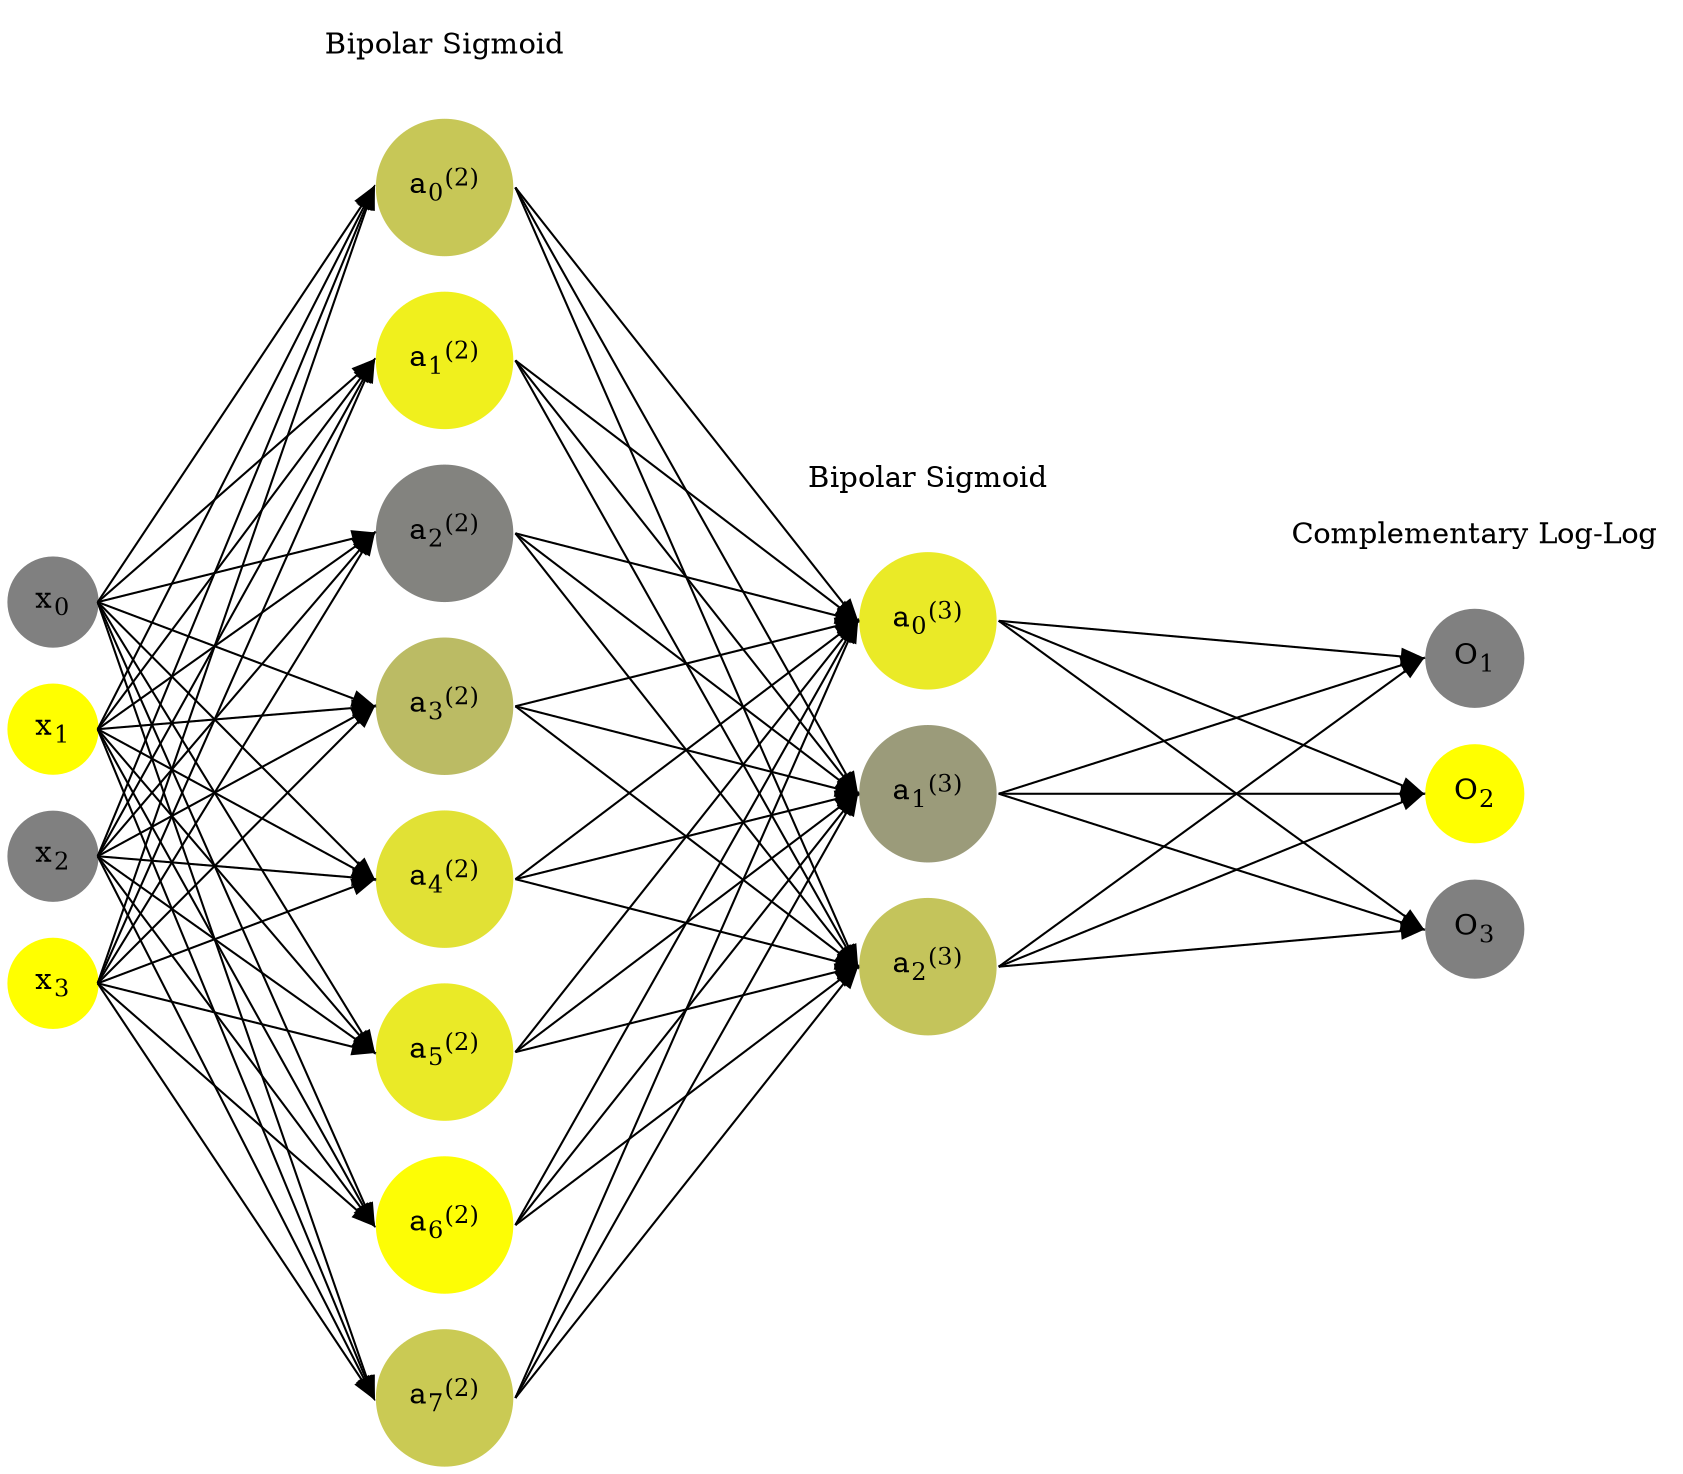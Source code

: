 digraph G {
	rankdir = LR;
	splines=false;
	edge[style=invis];
	ranksep= 1.4;
	{
	node [shape=circle, color="0.1667, 0.0, 0.5", style=filled, fillcolor="0.1667, 0.0, 0.5"];
	x0 [label=<x<sub>0</sub>>];
	}
	{
	node [shape=circle, color="0.1667, 1.0, 1.0", style=filled, fillcolor="0.1667, 1.0, 1.0"];
	x1 [label=<x<sub>1</sub>>];
	}
	{
	node [shape=circle, color="0.1667, 0.0, 0.5", style=filled, fillcolor="0.1667, 0.0, 0.5"];
	x2 [label=<x<sub>2</sub>>];
	}
	{
	node [shape=circle, color="0.1667, 1.0, 1.0", style=filled, fillcolor="0.1667, 1.0, 1.0"];
	x3 [label=<x<sub>3</sub>>];
	}
	{
	node [shape=circle, color="0.1667, 0.561650, 0.780825", style=filled, fillcolor="0.1667, 0.561650, 0.780825"];
	a02 [label=<a<sub>0</sub><sup>(2)</sup>>];
	}
	{
	node [shape=circle, color="0.1667, 0.877462, 0.938731", style=filled, fillcolor="0.1667, 0.877462, 0.938731"];
	a12 [label=<a<sub>1</sub><sup>(2)</sup>>];
	}
	{
	node [shape=circle, color="0.1667, 0.027001, 0.513500", style=filled, fillcolor="0.1667, 0.027001, 0.513500"];
	a22 [label=<a<sub>2</sub><sup>(2)</sup>>];
	}
	{
	node [shape=circle, color="0.1667, 0.465796, 0.732898", style=filled, fillcolor="0.1667, 0.465796, 0.732898"];
	a32 [label=<a<sub>3</sub><sup>(2)</sup>>];
	}
	{
	node [shape=circle, color="0.1667, 0.761139, 0.880570", style=filled, fillcolor="0.1667, 0.761139, 0.880570"];
	a42 [label=<a<sub>4</sub><sup>(2)</sup>>];
	}
	{
	node [shape=circle, color="0.1667, 0.829951, 0.914976", style=filled, fillcolor="0.1667, 0.829951, 0.914976"];
	a52 [label=<a<sub>5</sub><sup>(2)</sup>>];
	}
	{
	node [shape=circle, color="0.1667, 0.978346, 0.989173", style=filled, fillcolor="0.1667, 0.978346, 0.989173"];
	a62 [label=<a<sub>6</sub><sup>(2)</sup>>];
	}
	{
	node [shape=circle, color="0.1667, 0.583451, 0.791725", style=filled, fillcolor="0.1667, 0.583451, 0.791725"];
	a72 [label=<a<sub>7</sub><sup>(2)</sup>>];
	}
	{
	node [shape=circle, color="0.1667, 0.831981, 0.915991", style=filled, fillcolor="0.1667, 0.831981, 0.915991"];
	a03 [label=<a<sub>0</sub><sup>(3)</sup>>];
	}
	{
	node [shape=circle, color="0.1667, 0.211665, 0.605833", style=filled, fillcolor="0.1667, 0.211665, 0.605833"];
	a13 [label=<a<sub>1</sub><sup>(3)</sup>>];
	}
	{
	node [shape=circle, color="0.1667, 0.531526, 0.765763", style=filled, fillcolor="0.1667, 0.531526, 0.765763"];
	a23 [label=<a<sub>2</sub><sup>(3)</sup>>];
	}
	{
	node [shape=circle, color="0.1667, 0.0, 0.5", style=filled, fillcolor="0.1667, 0.0, 0.5"];
	O1 [label=<O<sub>1</sub>>];
	}
	{
	node [shape=circle, color="0.1667, 1.0, 1.0", style=filled, fillcolor="0.1667, 1.0, 1.0"];
	O2 [label=<O<sub>2</sub>>];
	}
	{
	node [shape=circle, color="0.1667, 0.0, 0.5", style=filled, fillcolor="0.1667, 0.0, 0.5"];
	O3 [label=<O<sub>3</sub>>];
	}
	{
	rank=same;
	x0->x1->x2->x3;
	}
	{
	rank=same;
	a02->a12->a22->a32->a42->a52->a62->a72;
	}
	{
	rank=same;
	a03->a13->a23;
	}
	{
	rank=same;
	O1->O2->O3;
	}
	l1 [shape=plaintext,label="Bipolar Sigmoid"];
	l1->a02;
	{rank=same; l1;a02};
	l2 [shape=plaintext,label="Bipolar Sigmoid"];
	l2->a03;
	{rank=same; l2;a03};
	l3 [shape=plaintext,label="Complementary Log-Log"];
	l3->O1;
	{rank=same; l3;O1};
edge[style=solid, tailport=e, headport=w];
	{x0;x1;x2;x3} -> {a02;a12;a22;a32;a42;a52;a62;a72};
	{a02;a12;a22;a32;a42;a52;a62;a72} -> {a03;a13;a23};
	{a03;a13;a23} -> {O1,O2,O3};
}